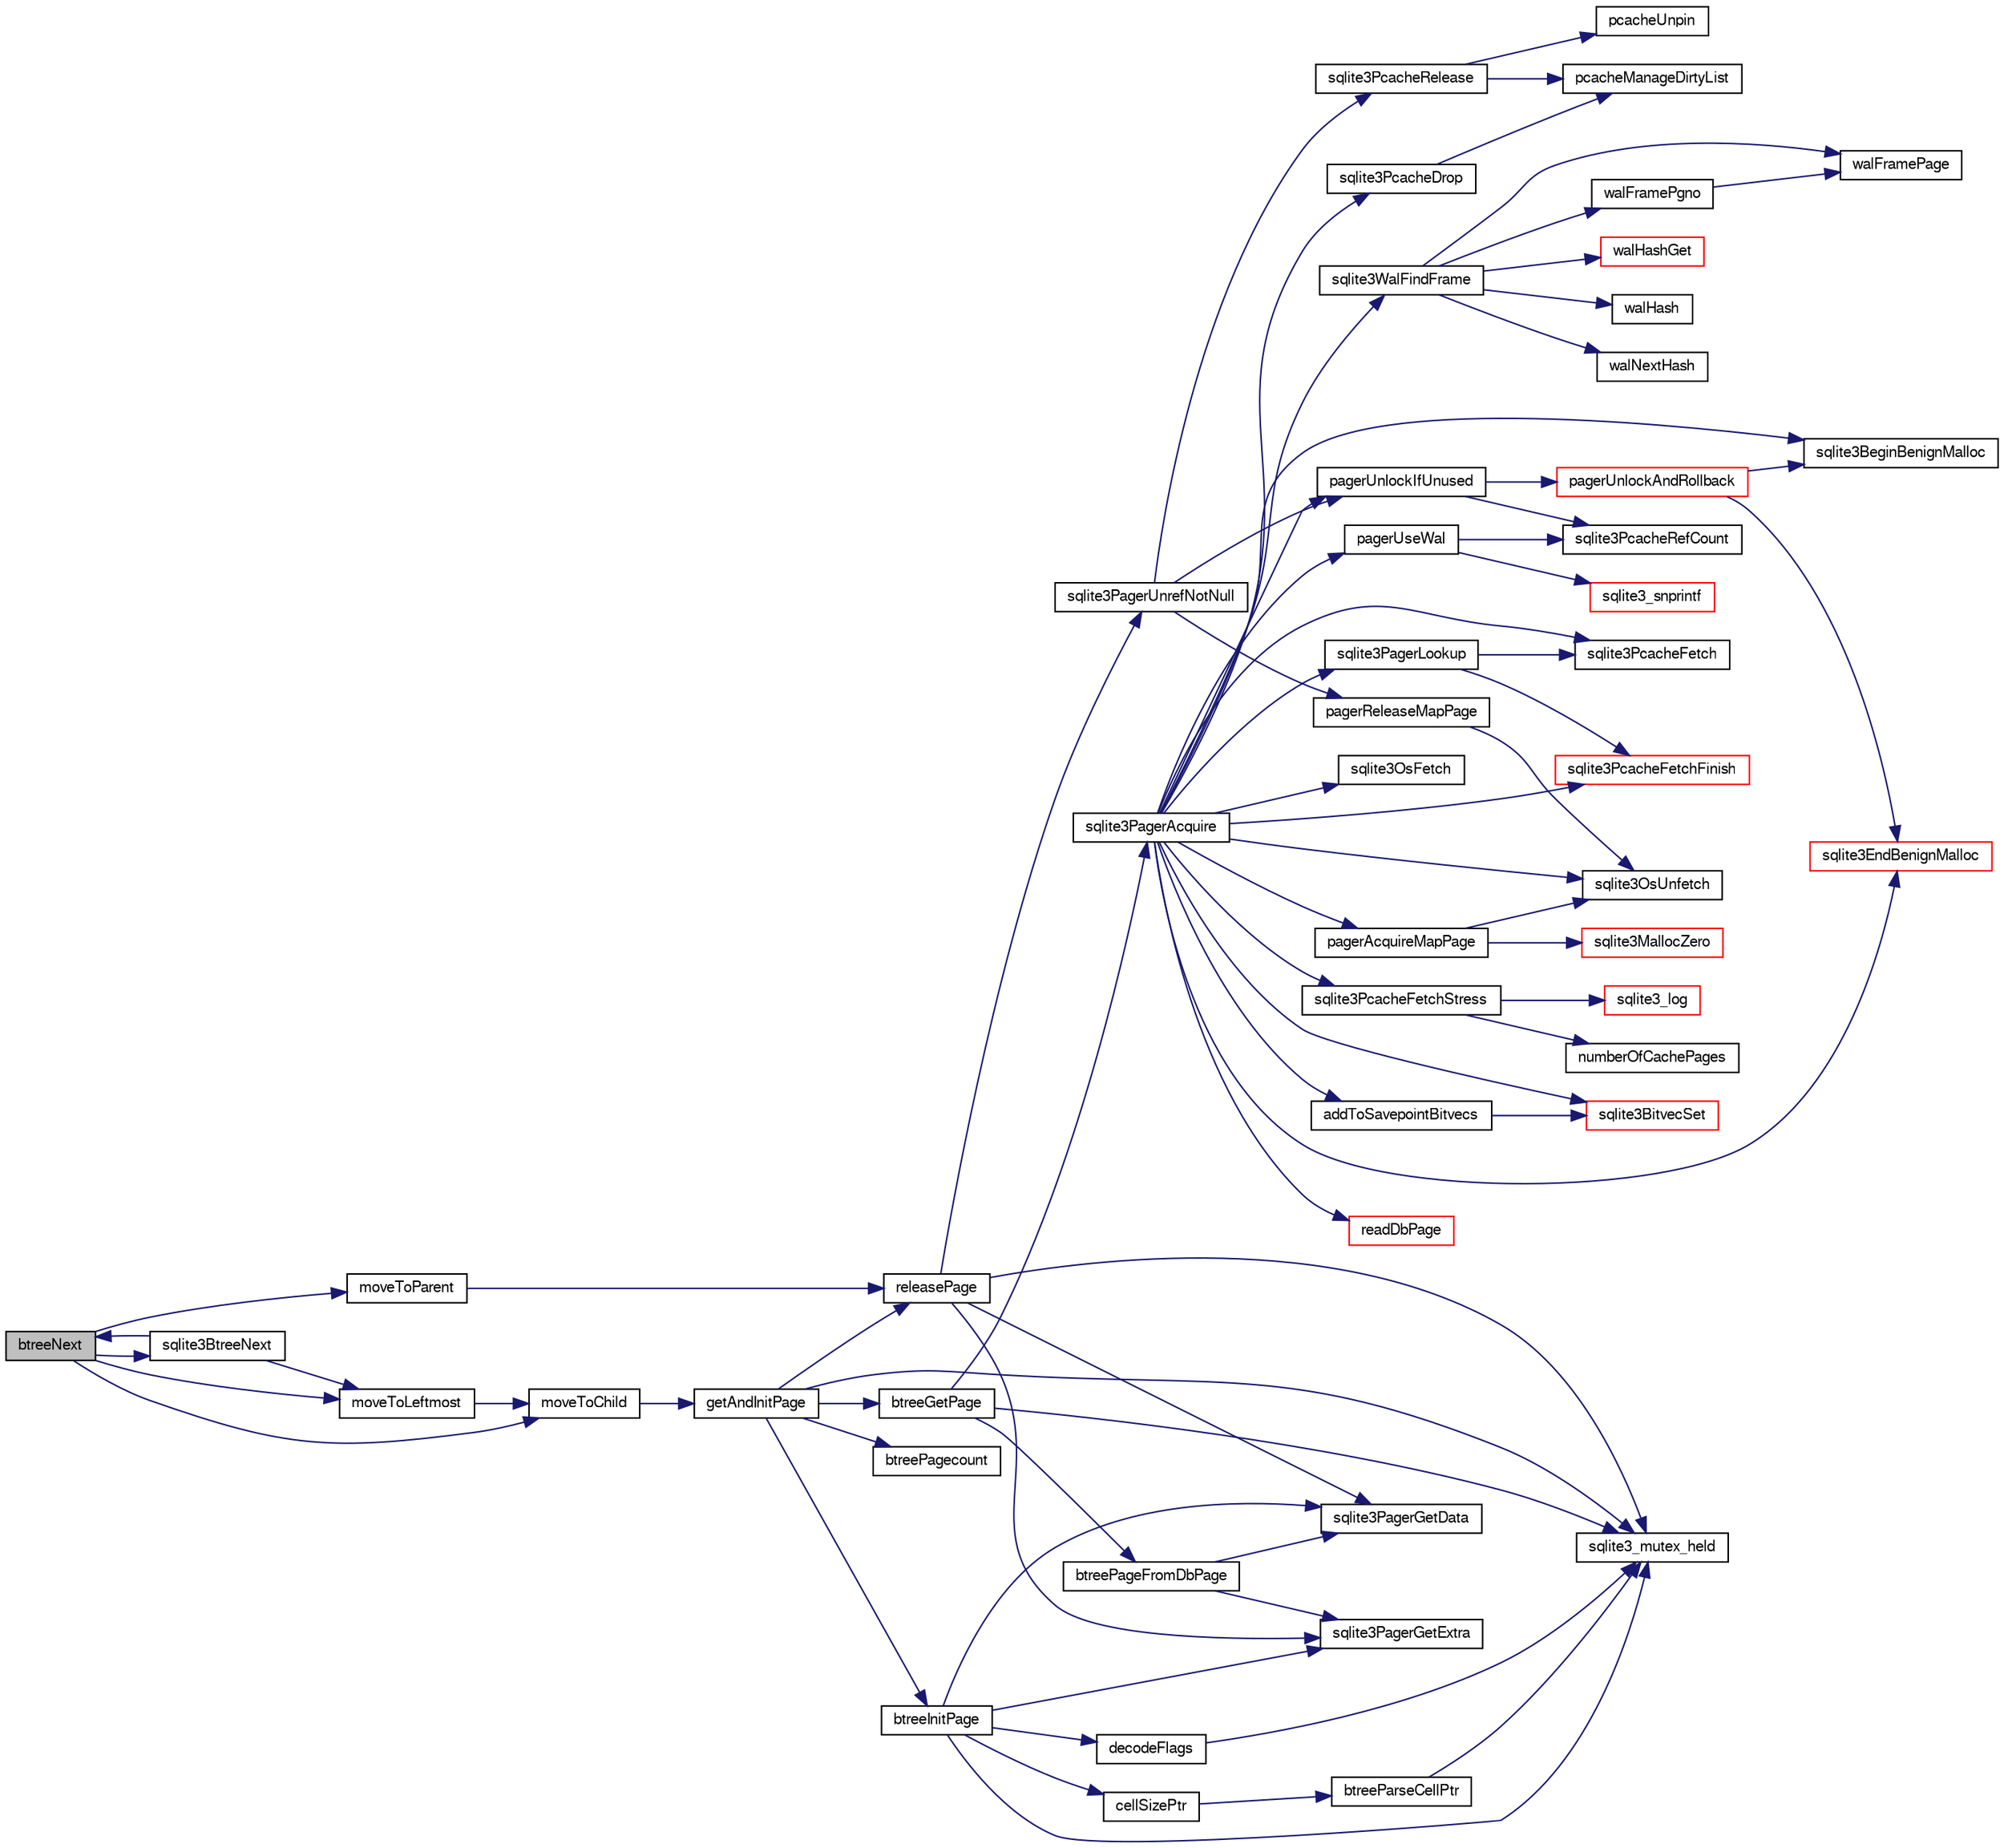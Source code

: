 digraph "btreeNext"
{
  edge [fontname="FreeSans",fontsize="10",labelfontname="FreeSans",labelfontsize="10"];
  node [fontname="FreeSans",fontsize="10",shape=record];
  rankdir="LR";
  Node29257 [label="btreeNext",height=0.2,width=0.4,color="black", fillcolor="grey75", style="filled", fontcolor="black"];
  Node29257 -> Node29258 [color="midnightblue",fontsize="10",style="solid",fontname="FreeSans"];
  Node29258 [label="moveToChild",height=0.2,width=0.4,color="black", fillcolor="white", style="filled",URL="$sqlite3_8c.html#a1dbea539dd841af085ba1e1390922237"];
  Node29258 -> Node29259 [color="midnightblue",fontsize="10",style="solid",fontname="FreeSans"];
  Node29259 [label="getAndInitPage",height=0.2,width=0.4,color="black", fillcolor="white", style="filled",URL="$sqlite3_8c.html#ae85122d12808231a8d58459440a405ab"];
  Node29259 -> Node29260 [color="midnightblue",fontsize="10",style="solid",fontname="FreeSans"];
  Node29260 [label="sqlite3_mutex_held",height=0.2,width=0.4,color="black", fillcolor="white", style="filled",URL="$sqlite3_8c.html#acf77da68932b6bc163c5e68547ecc3e7"];
  Node29259 -> Node29261 [color="midnightblue",fontsize="10",style="solid",fontname="FreeSans"];
  Node29261 [label="btreePagecount",height=0.2,width=0.4,color="black", fillcolor="white", style="filled",URL="$sqlite3_8c.html#a9cc4ac11752c088db89d551ec1495a15"];
  Node29259 -> Node29262 [color="midnightblue",fontsize="10",style="solid",fontname="FreeSans"];
  Node29262 [label="btreeGetPage",height=0.2,width=0.4,color="black", fillcolor="white", style="filled",URL="$sqlite3_8c.html#ac59679e30ceb0190614fbd19a7feb6de"];
  Node29262 -> Node29260 [color="midnightblue",fontsize="10",style="solid",fontname="FreeSans"];
  Node29262 -> Node29263 [color="midnightblue",fontsize="10",style="solid",fontname="FreeSans"];
  Node29263 [label="sqlite3PagerAcquire",height=0.2,width=0.4,color="black", fillcolor="white", style="filled",URL="$sqlite3_8c.html#a22a53daafd2bd778cda390312651f994"];
  Node29263 -> Node29264 [color="midnightblue",fontsize="10",style="solid",fontname="FreeSans"];
  Node29264 [label="pagerUseWal",height=0.2,width=0.4,color="black", fillcolor="white", style="filled",URL="$sqlite3_8c.html#a31def80bfe1de9284d635ba190a5eb68"];
  Node29264 -> Node29265 [color="midnightblue",fontsize="10",style="solid",fontname="FreeSans"];
  Node29265 [label="sqlite3PcacheRefCount",height=0.2,width=0.4,color="black", fillcolor="white", style="filled",URL="$sqlite3_8c.html#adee2536d23ec9628e0883ccab03b3429"];
  Node29264 -> Node29266 [color="midnightblue",fontsize="10",style="solid",fontname="FreeSans"];
  Node29266 [label="sqlite3_snprintf",height=0.2,width=0.4,color="red", fillcolor="white", style="filled",URL="$sqlite3_8c.html#aa2695a752e971577f5784122f2013c40"];
  Node29263 -> Node29547 [color="midnightblue",fontsize="10",style="solid",fontname="FreeSans"];
  Node29547 [label="sqlite3WalFindFrame",height=0.2,width=0.4,color="black", fillcolor="white", style="filled",URL="$sqlite3_8c.html#a70d73def3adcc264f500a63178742708"];
  Node29547 -> Node29548 [color="midnightblue",fontsize="10",style="solid",fontname="FreeSans"];
  Node29548 [label="walFramePage",height=0.2,width=0.4,color="black", fillcolor="white", style="filled",URL="$sqlite3_8c.html#a067e7452317d6a1c19674376ae969f1f"];
  Node29547 -> Node29549 [color="midnightblue",fontsize="10",style="solid",fontname="FreeSans"];
  Node29549 [label="walHashGet",height=0.2,width=0.4,color="red", fillcolor="white", style="filled",URL="$sqlite3_8c.html#ae19bbc16575c591b6e0aee0aed2cfaf3"];
  Node29547 -> Node29554 [color="midnightblue",fontsize="10",style="solid",fontname="FreeSans"];
  Node29554 [label="walHash",height=0.2,width=0.4,color="black", fillcolor="white", style="filled",URL="$sqlite3_8c.html#a1d1aa852a3a505567009b451c23af38c"];
  Node29547 -> Node29555 [color="midnightblue",fontsize="10",style="solid",fontname="FreeSans"];
  Node29555 [label="walNextHash",height=0.2,width=0.4,color="black", fillcolor="white", style="filled",URL="$sqlite3_8c.html#a62e11e0d73d30dc749eb23c6d28904c1"];
  Node29547 -> Node29556 [color="midnightblue",fontsize="10",style="solid",fontname="FreeSans"];
  Node29556 [label="walFramePgno",height=0.2,width=0.4,color="black", fillcolor="white", style="filled",URL="$sqlite3_8c.html#a3fd5c9b2449525622e72f95ac5cbf218"];
  Node29556 -> Node29548 [color="midnightblue",fontsize="10",style="solid",fontname="FreeSans"];
  Node29263 -> Node29552 [color="midnightblue",fontsize="10",style="solid",fontname="FreeSans"];
  Node29552 [label="sqlite3OsFetch",height=0.2,width=0.4,color="black", fillcolor="white", style="filled",URL="$sqlite3_8c.html#ab5b9137b375d5d8a8c216a644056cba7"];
  Node29263 -> Node29557 [color="midnightblue",fontsize="10",style="solid",fontname="FreeSans"];
  Node29557 [label="sqlite3PagerLookup",height=0.2,width=0.4,color="black", fillcolor="white", style="filled",URL="$sqlite3_8c.html#a1252ec03814f64eed236cfb21094cafd"];
  Node29557 -> Node29558 [color="midnightblue",fontsize="10",style="solid",fontname="FreeSans"];
  Node29558 [label="sqlite3PcacheFetch",height=0.2,width=0.4,color="black", fillcolor="white", style="filled",URL="$sqlite3_8c.html#a51a10151c5ec2c1c9e6fd615e95a3450"];
  Node29557 -> Node29559 [color="midnightblue",fontsize="10",style="solid",fontname="FreeSans"];
  Node29559 [label="sqlite3PcacheFetchFinish",height=0.2,width=0.4,color="red", fillcolor="white", style="filled",URL="$sqlite3_8c.html#a21f330cb082d63a111f64257e823a4b1"];
  Node29263 -> Node29561 [color="midnightblue",fontsize="10",style="solid",fontname="FreeSans"];
  Node29561 [label="pagerAcquireMapPage",height=0.2,width=0.4,color="black", fillcolor="white", style="filled",URL="$sqlite3_8c.html#affc12640bbd7572ae41f1943f3b8bb3b"];
  Node29561 -> Node29299 [color="midnightblue",fontsize="10",style="solid",fontname="FreeSans"];
  Node29299 [label="sqlite3MallocZero",height=0.2,width=0.4,color="red", fillcolor="white", style="filled",URL="$sqlite3_8c.html#ab3e07a30b9b5471f9f5e8f9cb7229934"];
  Node29561 -> Node29553 [color="midnightblue",fontsize="10",style="solid",fontname="FreeSans"];
  Node29553 [label="sqlite3OsUnfetch",height=0.2,width=0.4,color="black", fillcolor="white", style="filled",URL="$sqlite3_8c.html#abc0da72cb8b8989cf8708b572fe5fef4"];
  Node29263 -> Node29553 [color="midnightblue",fontsize="10",style="solid",fontname="FreeSans"];
  Node29263 -> Node29558 [color="midnightblue",fontsize="10",style="solid",fontname="FreeSans"];
  Node29263 -> Node29562 [color="midnightblue",fontsize="10",style="solid",fontname="FreeSans"];
  Node29562 [label="sqlite3PcacheFetchStress",height=0.2,width=0.4,color="black", fillcolor="white", style="filled",URL="$sqlite3_8c.html#a83644ab4d77e1649ae5336b659edb351"];
  Node29562 -> Node29316 [color="midnightblue",fontsize="10",style="solid",fontname="FreeSans"];
  Node29316 [label="sqlite3_log",height=0.2,width=0.4,color="red", fillcolor="white", style="filled",URL="$sqlite3_8c.html#a298c9699bf9c143662c6b1fec4b2dc3b"];
  Node29562 -> Node29563 [color="midnightblue",fontsize="10",style="solid",fontname="FreeSans"];
  Node29563 [label="numberOfCachePages",height=0.2,width=0.4,color="black", fillcolor="white", style="filled",URL="$sqlite3_8c.html#a0b88ce0be99c4ea2b2098317162fb590"];
  Node29263 -> Node29559 [color="midnightblue",fontsize="10",style="solid",fontname="FreeSans"];
  Node29263 -> Node29340 [color="midnightblue",fontsize="10",style="solid",fontname="FreeSans"];
  Node29340 [label="sqlite3BeginBenignMalloc",height=0.2,width=0.4,color="black", fillcolor="white", style="filled",URL="$sqlite3_8c.html#a3344c0e2b1b6df701a1cb326602fac14"];
  Node29263 -> Node29564 [color="midnightblue",fontsize="10",style="solid",fontname="FreeSans"];
  Node29564 [label="sqlite3BitvecSet",height=0.2,width=0.4,color="red", fillcolor="white", style="filled",URL="$sqlite3_8c.html#a1f3c6d64d5d889e451d6725b1eb458be"];
  Node29263 -> Node29566 [color="midnightblue",fontsize="10",style="solid",fontname="FreeSans"];
  Node29566 [label="addToSavepointBitvecs",height=0.2,width=0.4,color="black", fillcolor="white", style="filled",URL="$sqlite3_8c.html#aa2e9bb02bb6975d83ec875f0792792f0"];
  Node29566 -> Node29564 [color="midnightblue",fontsize="10",style="solid",fontname="FreeSans"];
  Node29263 -> Node29341 [color="midnightblue",fontsize="10",style="solid",fontname="FreeSans"];
  Node29341 [label="sqlite3EndBenignMalloc",height=0.2,width=0.4,color="red", fillcolor="white", style="filled",URL="$sqlite3_8c.html#a4582127cc64d483dc66c7acf9d8d8fbb"];
  Node29263 -> Node29567 [color="midnightblue",fontsize="10",style="solid",fontname="FreeSans"];
  Node29567 [label="readDbPage",height=0.2,width=0.4,color="red", fillcolor="white", style="filled",URL="$sqlite3_8c.html#a1c4cca64dd97dda37d9be9cac94941a0"];
  Node29263 -> Node29570 [color="midnightblue",fontsize="10",style="solid",fontname="FreeSans"];
  Node29570 [label="sqlite3PcacheDrop",height=0.2,width=0.4,color="black", fillcolor="white", style="filled",URL="$sqlite3_8c.html#a78667811e7a2a7e75117cd6ec9cf6486"];
  Node29570 -> Node29571 [color="midnightblue",fontsize="10",style="solid",fontname="FreeSans"];
  Node29571 [label="pcacheManageDirtyList",height=0.2,width=0.4,color="black", fillcolor="white", style="filled",URL="$sqlite3_8c.html#aae9bc2ddff700c30e5f9c80d531d6acc"];
  Node29263 -> Node29572 [color="midnightblue",fontsize="10",style="solid",fontname="FreeSans"];
  Node29572 [label="pagerUnlockIfUnused",height=0.2,width=0.4,color="black", fillcolor="white", style="filled",URL="$sqlite3_8c.html#abf547f4276efb6f10262f7fde1e4d065"];
  Node29572 -> Node29265 [color="midnightblue",fontsize="10",style="solid",fontname="FreeSans"];
  Node29572 -> Node29573 [color="midnightblue",fontsize="10",style="solid",fontname="FreeSans"];
  Node29573 [label="pagerUnlockAndRollback",height=0.2,width=0.4,color="red", fillcolor="white", style="filled",URL="$sqlite3_8c.html#a02d96b7bf62c3b13ba905d168914518c"];
  Node29573 -> Node29340 [color="midnightblue",fontsize="10",style="solid",fontname="FreeSans"];
  Node29573 -> Node29341 [color="midnightblue",fontsize="10",style="solid",fontname="FreeSans"];
  Node29262 -> Node29677 [color="midnightblue",fontsize="10",style="solid",fontname="FreeSans"];
  Node29677 [label="btreePageFromDbPage",height=0.2,width=0.4,color="black", fillcolor="white", style="filled",URL="$sqlite3_8c.html#a148c0bf09d4ef14a49e0e7a2c0506c80"];
  Node29677 -> Node29644 [color="midnightblue",fontsize="10",style="solid",fontname="FreeSans"];
  Node29644 [label="sqlite3PagerGetExtra",height=0.2,width=0.4,color="black", fillcolor="white", style="filled",URL="$sqlite3_8c.html#a48e879a6d20f06f27390973ab8d59bd7"];
  Node29677 -> Node29643 [color="midnightblue",fontsize="10",style="solid",fontname="FreeSans"];
  Node29643 [label="sqlite3PagerGetData",height=0.2,width=0.4,color="black", fillcolor="white", style="filled",URL="$sqlite3_8c.html#a9dd340e56fb4b7fad4df339595b8d8a2"];
  Node29259 -> Node29678 [color="midnightblue",fontsize="10",style="solid",fontname="FreeSans"];
  Node29678 [label="btreeInitPage",height=0.2,width=0.4,color="black", fillcolor="white", style="filled",URL="$sqlite3_8c.html#a3fbef3abda22e9a3f72c2873ec0b26a3"];
  Node29678 -> Node29260 [color="midnightblue",fontsize="10",style="solid",fontname="FreeSans"];
  Node29678 -> Node29644 [color="midnightblue",fontsize="10",style="solid",fontname="FreeSans"];
  Node29678 -> Node29643 [color="midnightblue",fontsize="10",style="solid",fontname="FreeSans"];
  Node29678 -> Node29679 [color="midnightblue",fontsize="10",style="solid",fontname="FreeSans"];
  Node29679 [label="decodeFlags",height=0.2,width=0.4,color="black", fillcolor="white", style="filled",URL="$sqlite3_8c.html#acb168e46383706f31cefd555da235eae"];
  Node29679 -> Node29260 [color="midnightblue",fontsize="10",style="solid",fontname="FreeSans"];
  Node29678 -> Node29680 [color="midnightblue",fontsize="10",style="solid",fontname="FreeSans"];
  Node29680 [label="cellSizePtr",height=0.2,width=0.4,color="black", fillcolor="white", style="filled",URL="$sqlite3_8c.html#a6c95c9aac1c8a00490e36674f43e76ec"];
  Node29680 -> Node29681 [color="midnightblue",fontsize="10",style="solid",fontname="FreeSans"];
  Node29681 [label="btreeParseCellPtr",height=0.2,width=0.4,color="black", fillcolor="white", style="filled",URL="$sqlite3_8c.html#a1eba22ca0ddf563de0b29c64551c759f"];
  Node29681 -> Node29260 [color="midnightblue",fontsize="10",style="solid",fontname="FreeSans"];
  Node29259 -> Node29682 [color="midnightblue",fontsize="10",style="solid",fontname="FreeSans"];
  Node29682 [label="releasePage",height=0.2,width=0.4,color="black", fillcolor="white", style="filled",URL="$sqlite3_8c.html#a92c6fb14f9bcf117440c35116c26d6c4"];
  Node29682 -> Node29644 [color="midnightblue",fontsize="10",style="solid",fontname="FreeSans"];
  Node29682 -> Node29643 [color="midnightblue",fontsize="10",style="solid",fontname="FreeSans"];
  Node29682 -> Node29260 [color="midnightblue",fontsize="10",style="solid",fontname="FreeSans"];
  Node29682 -> Node29586 [color="midnightblue",fontsize="10",style="solid",fontname="FreeSans"];
  Node29586 [label="sqlite3PagerUnrefNotNull",height=0.2,width=0.4,color="black", fillcolor="white", style="filled",URL="$sqlite3_8c.html#a4b314f96f09f5c68c94672e420e31ab9"];
  Node29586 -> Node29587 [color="midnightblue",fontsize="10",style="solid",fontname="FreeSans"];
  Node29587 [label="pagerReleaseMapPage",height=0.2,width=0.4,color="black", fillcolor="white", style="filled",URL="$sqlite3_8c.html#aefa288f9febba49488ab634f8b0d5f6d"];
  Node29587 -> Node29553 [color="midnightblue",fontsize="10",style="solid",fontname="FreeSans"];
  Node29586 -> Node29588 [color="midnightblue",fontsize="10",style="solid",fontname="FreeSans"];
  Node29588 [label="sqlite3PcacheRelease",height=0.2,width=0.4,color="black", fillcolor="white", style="filled",URL="$sqlite3_8c.html#ad07fc7a8130ad1e77861f345084b1b83"];
  Node29588 -> Node29589 [color="midnightblue",fontsize="10",style="solid",fontname="FreeSans"];
  Node29589 [label="pcacheUnpin",height=0.2,width=0.4,color="black", fillcolor="white", style="filled",URL="$sqlite3_8c.html#a76530dde0f26366c0614d713daf9859c"];
  Node29588 -> Node29571 [color="midnightblue",fontsize="10",style="solid",fontname="FreeSans"];
  Node29586 -> Node29572 [color="midnightblue",fontsize="10",style="solid",fontname="FreeSans"];
  Node29257 -> Node29683 [color="midnightblue",fontsize="10",style="solid",fontname="FreeSans"];
  Node29683 [label="moveToLeftmost",height=0.2,width=0.4,color="black", fillcolor="white", style="filled",URL="$sqlite3_8c.html#ae612f0a49a92eb71d75f018bd3c55400"];
  Node29683 -> Node29258 [color="midnightblue",fontsize="10",style="solid",fontname="FreeSans"];
  Node29257 -> Node29684 [color="midnightblue",fontsize="10",style="solid",fontname="FreeSans"];
  Node29684 [label="moveToParent",height=0.2,width=0.4,color="black", fillcolor="white", style="filled",URL="$sqlite3_8c.html#a6d71d2659481a7b7866f9445a62ec248"];
  Node29684 -> Node29682 [color="midnightblue",fontsize="10",style="solid",fontname="FreeSans"];
  Node29257 -> Node29685 [color="midnightblue",fontsize="10",style="solid",fontname="FreeSans"];
  Node29685 [label="sqlite3BtreeNext",height=0.2,width=0.4,color="black", fillcolor="white", style="filled",URL="$sqlite3_8c.html#aa56f96564bee008046aa50f7f8455887"];
  Node29685 -> Node29257 [color="midnightblue",fontsize="10",style="solid",fontname="FreeSans"];
  Node29685 -> Node29683 [color="midnightblue",fontsize="10",style="solid",fontname="FreeSans"];
}
